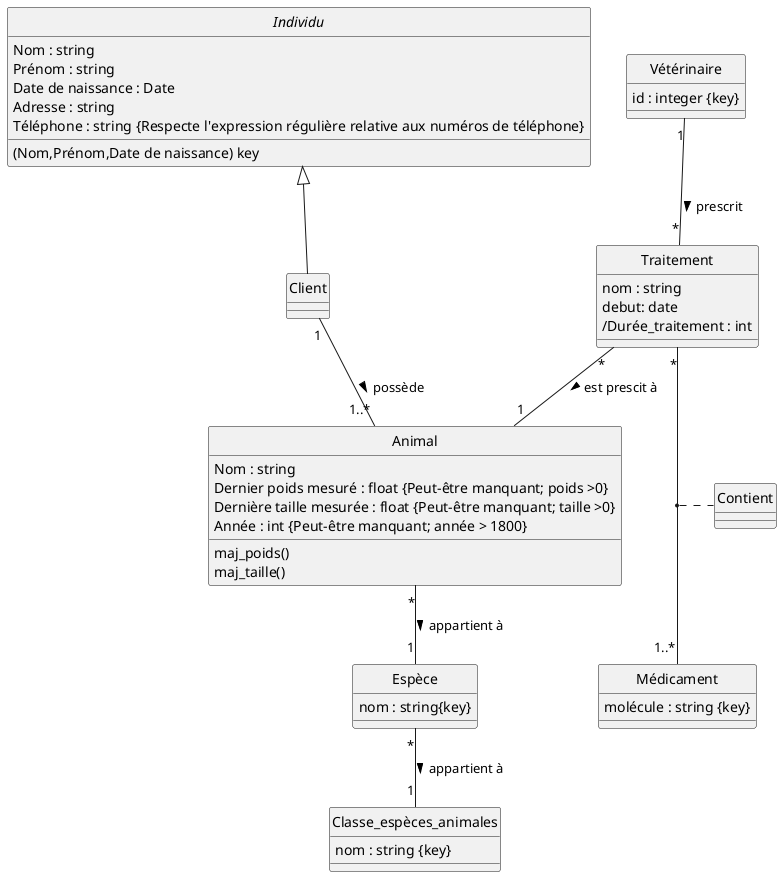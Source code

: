 @startuml
hide circle

abstract class Individu {
  Nom : string
  Prénom : string
  Date de naissance : Date
  Adresse : string
  Téléphone : string {Respecte l'expression régulière relative aux numéros de téléphone}
  (Nom,Prénom,Date de naissance) key
}

class Client {
}

class Vétérinaire{
    id : integer {key}
}

class Classe_espèces_animales{
  nom : string {key}
}

class Animal{
  Nom : string
  Dernier poids mesuré : float {Peut-être manquant; poids >0}
  Dernière taille mesurée : float {Peut-être manquant; taille >0}
  Année : int {Peut-être manquant; année > 1800}
  
  maj_poids()
  maj_taille()
}

class Espèce{
  nom : string{key}
}

class Médicament{
  molécule : string {key}
}

class Contient{
}

class Traitement{
  nom : string
  debut: date
  /Durée_traitement : int
}

Individu <|-- Client


Espèce "*" -- "1" Classe_espèces_animales: appartient à >
Animal "*" -- "1" Espèce: appartient à >
Client "1" -- "1..*" Animal : possède >

Vétérinaire "1" -- "*" Traitement : prescrit >
Traitement "*" -- "1" Animal : est prescit à >
Traitement "*" -- "1..*" Médicament
(Traitement,Médicament) .. Contient


@enduml
